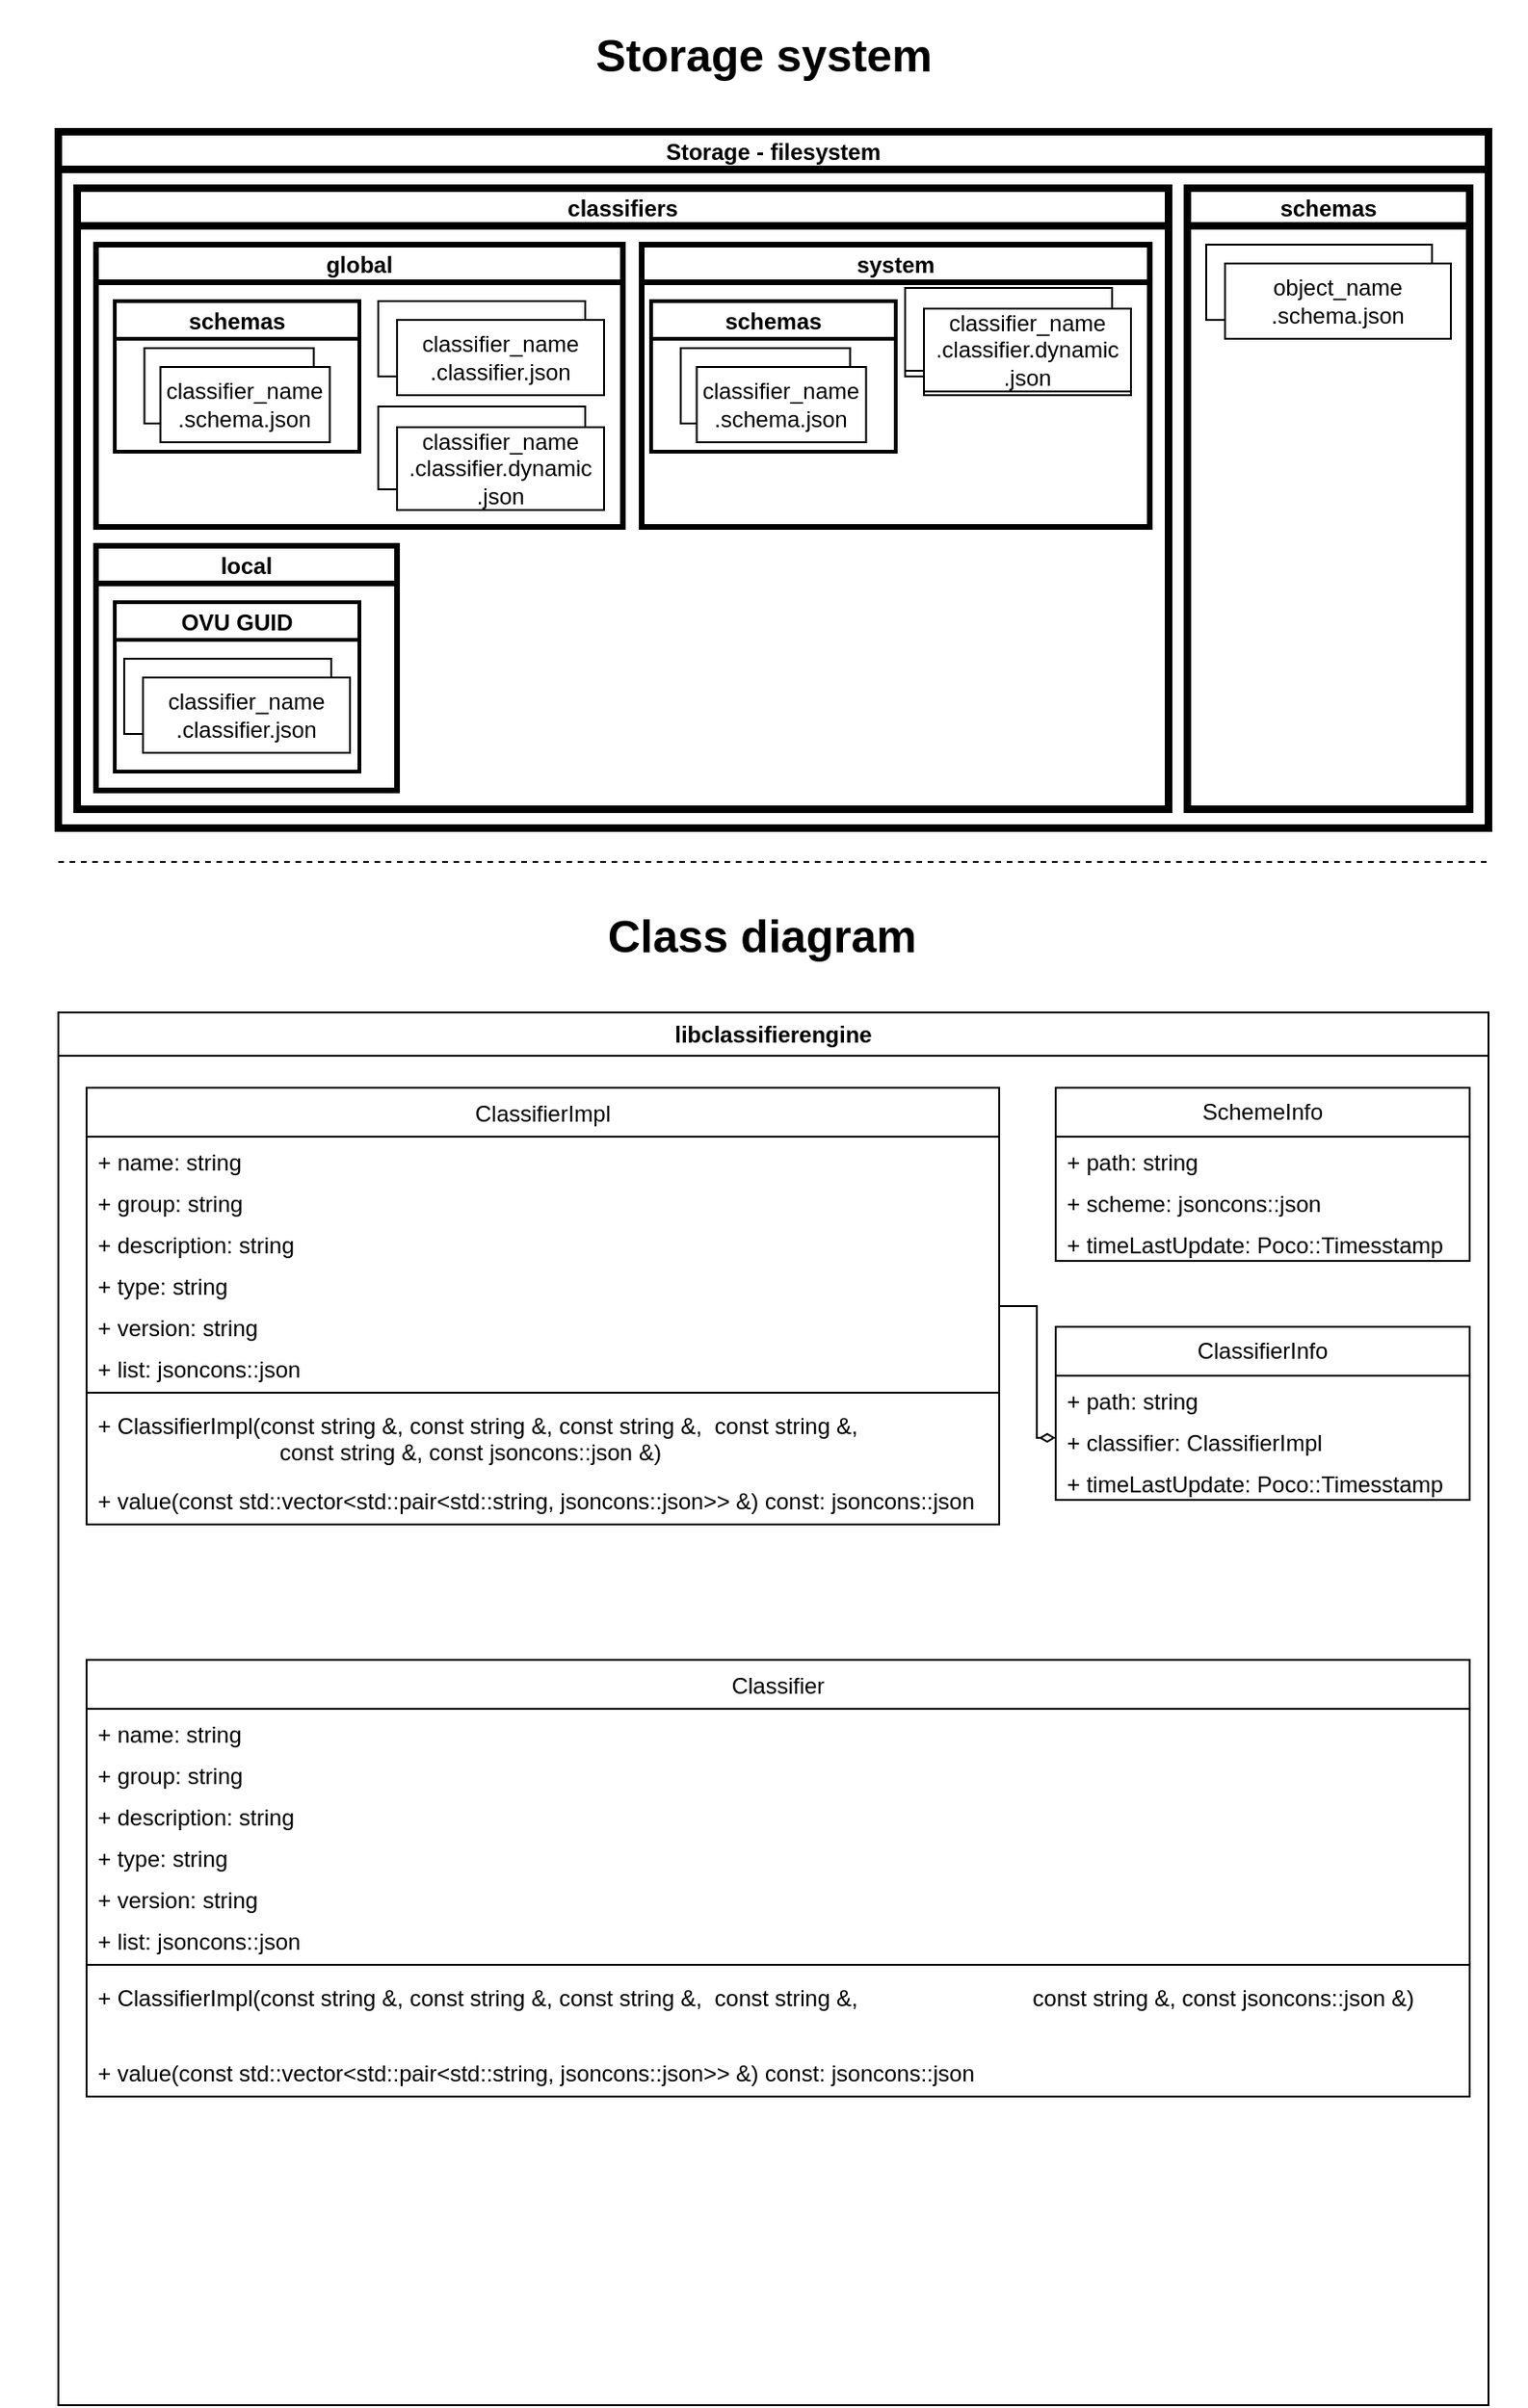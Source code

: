 <mxfile version="21.6.1" type="github">
  <diagram name="Страница 1" id="JitTd_IMZwC5bZD_vbZD">
    <mxGraphModel dx="1434" dy="747" grid="1" gridSize="10" guides="1" tooltips="1" connect="1" arrows="1" fold="1" page="1" pageScale="1" pageWidth="827" pageHeight="1169" math="0" shadow="0">
      <root>
        <mxCell id="0" />
        <mxCell id="1" parent="0" />
        <mxCell id="nBOdrs7TVnGfuyen_7ym-8" value="Storage - filesystem" style="swimlane;startSize=20;horizontal=1;containerType=tree;newEdgeStyle={&quot;edgeStyle&quot;:&quot;elbowEdgeStyle&quot;,&quot;startArrow&quot;:&quot;none&quot;,&quot;endArrow&quot;:&quot;none&quot;};strokeWidth=4;" vertex="1" parent="1">
          <mxGeometry x="40" y="92" width="760" height="370" as="geometry">
            <mxRectangle x="40" y="40" width="160" height="30" as="alternateBounds" />
          </mxGeometry>
        </mxCell>
        <mxCell id="nBOdrs7TVnGfuyen_7ym-16" value="classifiers" style="swimlane;startSize=20;horizontal=1;containerType=tree;newEdgeStyle={&quot;edgeStyle&quot;:&quot;elbowEdgeStyle&quot;,&quot;startArrow&quot;:&quot;none&quot;,&quot;endArrow&quot;:&quot;none&quot;};strokeWidth=4;" vertex="1" parent="nBOdrs7TVnGfuyen_7ym-8">
          <mxGeometry x="10" y="30" width="580" height="330" as="geometry">
            <mxRectangle x="40" y="40" width="160" height="30" as="alternateBounds" />
          </mxGeometry>
        </mxCell>
        <mxCell id="nBOdrs7TVnGfuyen_7ym-19" value="global" style="swimlane;startSize=20;horizontal=1;containerType=tree;newEdgeStyle={&quot;edgeStyle&quot;:&quot;elbowEdgeStyle&quot;,&quot;startArrow&quot;:&quot;none&quot;,&quot;endArrow&quot;:&quot;none&quot;};strokeWidth=3;" vertex="1" parent="nBOdrs7TVnGfuyen_7ym-16">
          <mxGeometry x="10" y="30" width="280" height="150" as="geometry">
            <mxRectangle x="40" y="40" width="160" height="30" as="alternateBounds" />
          </mxGeometry>
        </mxCell>
        <mxCell id="nBOdrs7TVnGfuyen_7ym-20" value="schemas" style="swimlane;startSize=20;horizontal=1;containerType=tree;newEdgeStyle={&quot;edgeStyle&quot;:&quot;elbowEdgeStyle&quot;,&quot;startArrow&quot;:&quot;none&quot;,&quot;endArrow&quot;:&quot;none&quot;};strokeWidth=2;" vertex="1" parent="nBOdrs7TVnGfuyen_7ym-19">
          <mxGeometry x="10" y="30" width="130" height="80" as="geometry">
            <mxRectangle x="10" y="30" width="160" height="30" as="alternateBounds" />
          </mxGeometry>
        </mxCell>
        <mxCell id="nBOdrs7TVnGfuyen_7ym-45" value="" style="group" vertex="1" connectable="0" parent="nBOdrs7TVnGfuyen_7ym-20">
          <mxGeometry x="15.75" y="25" width="98.5" height="50" as="geometry" />
        </mxCell>
        <mxCell id="nBOdrs7TVnGfuyen_7ym-46" value="" style="rounded=0;whiteSpace=wrap;html=1;" vertex="1" parent="nBOdrs7TVnGfuyen_7ym-45">
          <mxGeometry width="90" height="40" as="geometry" />
        </mxCell>
        <mxCell id="nBOdrs7TVnGfuyen_7ym-47" value="classifier_name&lt;br style=&quot;border-color: var(--border-color);&quot;&gt;.schema.json" style="rounded=0;whiteSpace=wrap;html=1;" vertex="1" parent="nBOdrs7TVnGfuyen_7ym-45">
          <mxGeometry x="8.5" y="10" width="90" height="40" as="geometry" />
        </mxCell>
        <mxCell id="nBOdrs7TVnGfuyen_7ym-38" value="" style="group" vertex="1" connectable="0" parent="nBOdrs7TVnGfuyen_7ym-19">
          <mxGeometry x="150" y="30" width="120" height="50" as="geometry" />
        </mxCell>
        <mxCell id="nBOdrs7TVnGfuyen_7ym-37" value="" style="rounded=0;whiteSpace=wrap;html=1;" vertex="1" parent="nBOdrs7TVnGfuyen_7ym-38">
          <mxGeometry width="110" height="40" as="geometry" />
        </mxCell>
        <mxCell id="nBOdrs7TVnGfuyen_7ym-31" value="classifier_name&lt;br&gt;.classifier.json" style="rounded=0;whiteSpace=wrap;html=1;" vertex="1" parent="nBOdrs7TVnGfuyen_7ym-38">
          <mxGeometry x="10" y="10" width="110" height="40" as="geometry" />
        </mxCell>
        <mxCell id="nBOdrs7TVnGfuyen_7ym-54" value="" style="group" vertex="1" connectable="0" parent="nBOdrs7TVnGfuyen_7ym-19">
          <mxGeometry x="150" y="90" width="120" height="55" as="geometry" />
        </mxCell>
        <mxCell id="nBOdrs7TVnGfuyen_7ym-57" value="" style="group" vertex="1" connectable="0" parent="nBOdrs7TVnGfuyen_7ym-54">
          <mxGeometry y="-4" width="120" height="55" as="geometry" />
        </mxCell>
        <mxCell id="nBOdrs7TVnGfuyen_7ym-55" value="" style="rounded=0;whiteSpace=wrap;html=1;" vertex="1" parent="nBOdrs7TVnGfuyen_7ym-57">
          <mxGeometry width="110" height="44" as="geometry" />
        </mxCell>
        <mxCell id="nBOdrs7TVnGfuyen_7ym-56" value="classifier_name&lt;br&gt;.classifier.dynamic&lt;br&gt;.json" style="rounded=0;whiteSpace=wrap;html=1;" vertex="1" parent="nBOdrs7TVnGfuyen_7ym-57">
          <mxGeometry x="10" y="11" width="110" height="44" as="geometry" />
        </mxCell>
        <mxCell id="nBOdrs7TVnGfuyen_7ym-24" value="system" style="swimlane;startSize=20;horizontal=1;containerType=tree;newEdgeStyle={&quot;edgeStyle&quot;:&quot;elbowEdgeStyle&quot;,&quot;startArrow&quot;:&quot;none&quot;,&quot;endArrow&quot;:&quot;none&quot;};strokeWidth=3;" vertex="1" parent="nBOdrs7TVnGfuyen_7ym-16">
          <mxGeometry x="300" y="30" width="270" height="150" as="geometry">
            <mxRectangle x="40" y="40" width="160" height="30" as="alternateBounds" />
          </mxGeometry>
        </mxCell>
        <mxCell id="nBOdrs7TVnGfuyen_7ym-29" value="schemas" style="swimlane;startSize=20;horizontal=1;containerType=tree;newEdgeStyle={&quot;edgeStyle&quot;:&quot;elbowEdgeStyle&quot;,&quot;startArrow&quot;:&quot;none&quot;,&quot;endArrow&quot;:&quot;none&quot;};strokeWidth=2;" vertex="1" parent="nBOdrs7TVnGfuyen_7ym-24">
          <mxGeometry x="5" y="30" width="130" height="80" as="geometry">
            <mxRectangle x="10" y="30" width="160" height="30" as="alternateBounds" />
          </mxGeometry>
        </mxCell>
        <mxCell id="nBOdrs7TVnGfuyen_7ym-43" value="" style="group" vertex="1" connectable="0" parent="nBOdrs7TVnGfuyen_7ym-29">
          <mxGeometry x="15.75" y="25" width="98.5" height="50" as="geometry" />
        </mxCell>
        <mxCell id="nBOdrs7TVnGfuyen_7ym-44" value="" style="group" vertex="1" connectable="0" parent="nBOdrs7TVnGfuyen_7ym-43">
          <mxGeometry width="98.5" height="50" as="geometry" />
        </mxCell>
        <mxCell id="nBOdrs7TVnGfuyen_7ym-25" value="" style="rounded=0;whiteSpace=wrap;html=1;" vertex="1" parent="nBOdrs7TVnGfuyen_7ym-44">
          <mxGeometry width="90" height="40" as="geometry" />
        </mxCell>
        <mxCell id="nBOdrs7TVnGfuyen_7ym-42" value="classifier_name&lt;br style=&quot;border-color: var(--border-color);&quot;&gt;.schema.json" style="rounded=0;whiteSpace=wrap;html=1;" vertex="1" parent="nBOdrs7TVnGfuyen_7ym-44">
          <mxGeometry x="8.5" y="10" width="90" height="40" as="geometry" />
        </mxCell>
        <mxCell id="nBOdrs7TVnGfuyen_7ym-39" value="" style="group" vertex="1" connectable="0" parent="nBOdrs7TVnGfuyen_7ym-24">
          <mxGeometry x="140" y="30" width="120" height="50" as="geometry" />
        </mxCell>
        <mxCell id="nBOdrs7TVnGfuyen_7ym-40" value="" style="rounded=0;whiteSpace=wrap;html=1;" vertex="1" parent="nBOdrs7TVnGfuyen_7ym-39">
          <mxGeometry width="110" height="40" as="geometry" />
        </mxCell>
        <mxCell id="nBOdrs7TVnGfuyen_7ym-41" value="classifier_name&lt;br&gt;.classifier.json" style="rounded=0;whiteSpace=wrap;html=1;" vertex="1" parent="nBOdrs7TVnGfuyen_7ym-39">
          <mxGeometry x="10" y="10" width="110" height="40" as="geometry" />
        </mxCell>
        <mxCell id="nBOdrs7TVnGfuyen_7ym-21" value="local" style="swimlane;startSize=20;horizontal=1;containerType=tree;newEdgeStyle={&quot;edgeStyle&quot;:&quot;elbowEdgeStyle&quot;,&quot;startArrow&quot;:&quot;none&quot;,&quot;endArrow&quot;:&quot;none&quot;};strokeWidth=3;" vertex="1" parent="nBOdrs7TVnGfuyen_7ym-16">
          <mxGeometry x="10" y="190" width="160" height="130" as="geometry">
            <mxRectangle x="40" y="40" width="160" height="30" as="alternateBounds" />
          </mxGeometry>
        </mxCell>
        <mxCell id="nBOdrs7TVnGfuyen_7ym-33" value="OVU GUID" style="swimlane;startSize=20;horizontal=1;containerType=tree;newEdgeStyle={&quot;edgeStyle&quot;:&quot;elbowEdgeStyle&quot;,&quot;startArrow&quot;:&quot;none&quot;,&quot;endArrow&quot;:&quot;none&quot;};strokeWidth=2;" vertex="1" parent="nBOdrs7TVnGfuyen_7ym-21">
          <mxGeometry x="10" y="30" width="130" height="90" as="geometry">
            <mxRectangle x="10" y="30" width="160" height="30" as="alternateBounds" />
          </mxGeometry>
        </mxCell>
        <mxCell id="nBOdrs7TVnGfuyen_7ym-48" value="" style="group" vertex="1" connectable="0" parent="nBOdrs7TVnGfuyen_7ym-33">
          <mxGeometry x="5" y="30" width="120" height="50" as="geometry" />
        </mxCell>
        <mxCell id="nBOdrs7TVnGfuyen_7ym-49" value="" style="rounded=0;whiteSpace=wrap;html=1;" vertex="1" parent="nBOdrs7TVnGfuyen_7ym-48">
          <mxGeometry width="110" height="40" as="geometry" />
        </mxCell>
        <mxCell id="nBOdrs7TVnGfuyen_7ym-50" value="classifier_name&lt;br&gt;.classifier.json" style="rounded=0;whiteSpace=wrap;html=1;" vertex="1" parent="nBOdrs7TVnGfuyen_7ym-48">
          <mxGeometry x="10" y="10" width="110" height="40" as="geometry" />
        </mxCell>
        <mxCell id="nBOdrs7TVnGfuyen_7ym-22" value="schemas" style="swimlane;startSize=20;horizontal=1;containerType=tree;newEdgeStyle={&quot;edgeStyle&quot;:&quot;elbowEdgeStyle&quot;,&quot;startArrow&quot;:&quot;none&quot;,&quot;endArrow&quot;:&quot;none&quot;};strokeWidth=4;" vertex="1" parent="nBOdrs7TVnGfuyen_7ym-8">
          <mxGeometry x="600" y="30" width="150" height="330" as="geometry">
            <mxRectangle x="40" y="40" width="160" height="30" as="alternateBounds" />
          </mxGeometry>
        </mxCell>
        <mxCell id="nBOdrs7TVnGfuyen_7ym-35" value="" style="rounded=0;whiteSpace=wrap;html=1;" vertex="1" parent="nBOdrs7TVnGfuyen_7ym-22">
          <mxGeometry x="10" y="30" width="120" height="40" as="geometry" />
        </mxCell>
        <mxCell id="nBOdrs7TVnGfuyen_7ym-36" value="object_name&lt;br&gt;.schema.json" style="rounded=0;whiteSpace=wrap;html=1;" vertex="1" parent="nBOdrs7TVnGfuyen_7ym-22">
          <mxGeometry x="20" y="40" width="120" height="40" as="geometry" />
        </mxCell>
        <mxCell id="nBOdrs7TVnGfuyen_7ym-51" value="" style="group" vertex="1" connectable="0" parent="1">
          <mxGeometry x="490" y="175" width="120" height="55" as="geometry" />
        </mxCell>
        <mxCell id="nBOdrs7TVnGfuyen_7ym-52" value="" style="rounded=0;whiteSpace=wrap;html=1;" vertex="1" parent="nBOdrs7TVnGfuyen_7ym-51">
          <mxGeometry width="110" height="44" as="geometry" />
        </mxCell>
        <mxCell id="nBOdrs7TVnGfuyen_7ym-53" value="classifier_name&lt;br&gt;.classifier.dynamic&lt;br&gt;.json" style="rounded=0;whiteSpace=wrap;html=1;" vertex="1" parent="nBOdrs7TVnGfuyen_7ym-51">
          <mxGeometry x="10" y="11" width="110" height="44" as="geometry" />
        </mxCell>
        <mxCell id="nBOdrs7TVnGfuyen_7ym-58" value="" style="endArrow=none;dashed=1;html=1;rounded=0;" edge="1" parent="1">
          <mxGeometry width="50" height="50" relative="1" as="geometry">
            <mxPoint x="40" y="480" as="sourcePoint" />
            <mxPoint x="800" y="480" as="targetPoint" />
          </mxGeometry>
        </mxCell>
        <mxCell id="nBOdrs7TVnGfuyen_7ym-59" value="&lt;h1&gt;Storage system&lt;/h1&gt;" style="text;html=1;strokeColor=none;fillColor=none;spacing=5;spacingTop=-20;whiteSpace=wrap;overflow=hidden;rounded=0;align=center;" vertex="1" parent="1">
          <mxGeometry x="10" y="32" width="810" height="40" as="geometry" />
        </mxCell>
        <mxCell id="nBOdrs7TVnGfuyen_7ym-60" value="&lt;h1&gt;Class diagram&lt;/h1&gt;" style="text;html=1;strokeColor=none;fillColor=none;spacing=5;spacingTop=-20;whiteSpace=wrap;overflow=hidden;rounded=0;align=center;" vertex="1" parent="1">
          <mxGeometry x="9" y="500" width="810" height="40" as="geometry" />
        </mxCell>
        <mxCell id="nBOdrs7TVnGfuyen_7ym-61" value="libclassifierengine" style="swimlane;whiteSpace=wrap;html=1;" vertex="1" parent="1">
          <mxGeometry x="40" y="560" width="760" height="740" as="geometry" />
        </mxCell>
        <mxCell id="nBOdrs7TVnGfuyen_7ym-82" value="" style="edgeStyle=orthogonalEdgeStyle;rounded=0;orthogonalLoop=1;jettySize=auto;html=1;entryX=0;entryY=0.5;entryDx=0;entryDy=0;endArrow=diamondThin;endFill=0;" edge="1" parent="nBOdrs7TVnGfuyen_7ym-61" source="nBOdrs7TVnGfuyen_7ym-67" target="nBOdrs7TVnGfuyen_7ym-64">
          <mxGeometry relative="1" as="geometry" />
        </mxCell>
        <mxCell id="nBOdrs7TVnGfuyen_7ym-67" value="&lt;span style=&quot;font-weight: normal;&quot;&gt;ClassifierImpl&lt;/span&gt;" style="swimlane;fontStyle=1;align=center;verticalAlign=top;childLayout=stackLayout;horizontal=1;startSize=26;horizontalStack=0;resizeParent=1;resizeParentMax=0;resizeLast=0;collapsible=1;marginBottom=0;whiteSpace=wrap;html=1;" vertex="1" parent="nBOdrs7TVnGfuyen_7ym-61">
          <mxGeometry x="15" y="40" width="485" height="232" as="geometry" />
        </mxCell>
        <mxCell id="nBOdrs7TVnGfuyen_7ym-68" value="+ name: string" style="text;strokeColor=none;fillColor=none;align=left;verticalAlign=top;spacingLeft=4;spacingRight=4;overflow=hidden;rotatable=0;points=[[0,0.5],[1,0.5]];portConstraint=eastwest;whiteSpace=wrap;html=1;" vertex="1" parent="nBOdrs7TVnGfuyen_7ym-67">
          <mxGeometry y="26" width="485" height="22" as="geometry" />
        </mxCell>
        <mxCell id="nBOdrs7TVnGfuyen_7ym-73" value="+ group: string" style="text;strokeColor=none;fillColor=none;align=left;verticalAlign=top;spacingLeft=4;spacingRight=4;overflow=hidden;rotatable=0;points=[[0,0.5],[1,0.5]];portConstraint=eastwest;whiteSpace=wrap;html=1;" vertex="1" parent="nBOdrs7TVnGfuyen_7ym-67">
          <mxGeometry y="48" width="485" height="22" as="geometry" />
        </mxCell>
        <mxCell id="nBOdrs7TVnGfuyen_7ym-72" value="+ description: string" style="text;strokeColor=none;fillColor=none;align=left;verticalAlign=top;spacingLeft=4;spacingRight=4;overflow=hidden;rotatable=0;points=[[0,0.5],[1,0.5]];portConstraint=eastwest;whiteSpace=wrap;html=1;" vertex="1" parent="nBOdrs7TVnGfuyen_7ym-67">
          <mxGeometry y="70" width="485" height="22" as="geometry" />
        </mxCell>
        <mxCell id="nBOdrs7TVnGfuyen_7ym-74" value="+ type: string" style="text;strokeColor=none;fillColor=none;align=left;verticalAlign=top;spacingLeft=4;spacingRight=4;overflow=hidden;rotatable=0;points=[[0,0.5],[1,0.5]];portConstraint=eastwest;whiteSpace=wrap;html=1;" vertex="1" parent="nBOdrs7TVnGfuyen_7ym-67">
          <mxGeometry y="92" width="485" height="22" as="geometry" />
        </mxCell>
        <mxCell id="nBOdrs7TVnGfuyen_7ym-75" value="+ version: string" style="text;strokeColor=none;fillColor=none;align=left;verticalAlign=top;spacingLeft=4;spacingRight=4;overflow=hidden;rotatable=0;points=[[0,0.5],[1,0.5]];portConstraint=eastwest;whiteSpace=wrap;html=1;" vertex="1" parent="nBOdrs7TVnGfuyen_7ym-67">
          <mxGeometry y="114" width="485" height="22" as="geometry" />
        </mxCell>
        <mxCell id="nBOdrs7TVnGfuyen_7ym-71" value="+ list: jsoncons::json" style="text;strokeColor=none;fillColor=none;align=left;verticalAlign=top;spacingLeft=4;spacingRight=4;overflow=hidden;rotatable=0;points=[[0,0.5],[1,0.5]];portConstraint=eastwest;whiteSpace=wrap;html=1;" vertex="1" parent="nBOdrs7TVnGfuyen_7ym-67">
          <mxGeometry y="136" width="485" height="22" as="geometry" />
        </mxCell>
        <mxCell id="nBOdrs7TVnGfuyen_7ym-69" value="" style="line;strokeWidth=1;fillColor=none;align=left;verticalAlign=middle;spacingTop=-1;spacingLeft=3;spacingRight=3;rotatable=0;labelPosition=right;points=[];portConstraint=eastwest;strokeColor=inherit;" vertex="1" parent="nBOdrs7TVnGfuyen_7ym-67">
          <mxGeometry y="158" width="485" height="8" as="geometry" />
        </mxCell>
        <mxCell id="nBOdrs7TVnGfuyen_7ym-77" value="+&amp;nbsp;ClassifierImpl(const string &amp;amp;, const string &amp;amp;, const string &amp;amp;,&lt;span style=&quot;background-color: initial;&quot;&gt;&amp;nbsp; const string &amp;amp;, &lt;span style=&quot;white-space: pre;&quot;&gt;&#x9;&lt;/span&gt;&lt;span style=&quot;white-space: pre;&quot;&gt;&#x9;&lt;/span&gt;&lt;span style=&quot;white-space: pre;&quot;&gt;&#x9;&lt;/span&gt;&amp;nbsp; &amp;nbsp; &amp;nbsp;const string &amp;amp;, const jsoncons::json &amp;amp;)&amp;nbsp;&lt;/span&gt;" style="text;strokeColor=none;fillColor=none;align=left;verticalAlign=top;spacingLeft=4;spacingRight=4;overflow=hidden;rotatable=0;points=[[0,0.5],[1,0.5]];portConstraint=eastwest;whiteSpace=wrap;html=1;" vertex="1" parent="nBOdrs7TVnGfuyen_7ym-67">
          <mxGeometry y="166" width="485" height="40" as="geometry" />
        </mxCell>
        <mxCell id="nBOdrs7TVnGfuyen_7ym-70" value="+&amp;nbsp;value(const std::vector&amp;lt;std::pair&amp;lt;std::string, jsoncons::json&amp;gt;&amp;gt; &amp;amp;) const: jsoncons::json" style="text;strokeColor=none;fillColor=none;align=left;verticalAlign=top;spacingLeft=4;spacingRight=4;overflow=hidden;rotatable=0;points=[[0,0.5],[1,0.5]];portConstraint=eastwest;whiteSpace=wrap;html=1;" vertex="1" parent="nBOdrs7TVnGfuyen_7ym-67">
          <mxGeometry y="206" width="485" height="26" as="geometry" />
        </mxCell>
        <mxCell id="nBOdrs7TVnGfuyen_7ym-62" value="ClassifierInfo" style="swimlane;fontStyle=0;childLayout=stackLayout;horizontal=1;startSize=26;fillColor=none;horizontalStack=0;resizeParent=1;resizeParentMax=0;resizeLast=0;collapsible=1;marginBottom=0;whiteSpace=wrap;html=1;" vertex="1" parent="nBOdrs7TVnGfuyen_7ym-61">
          <mxGeometry x="530" y="167" width="220" height="92" as="geometry" />
        </mxCell>
        <mxCell id="nBOdrs7TVnGfuyen_7ym-63" value="+ path: string" style="text;strokeColor=none;fillColor=none;align=left;verticalAlign=top;spacingLeft=4;spacingRight=4;overflow=hidden;rotatable=0;points=[[0,0.5],[1,0.5]];portConstraint=eastwest;whiteSpace=wrap;html=1;" vertex="1" parent="nBOdrs7TVnGfuyen_7ym-62">
          <mxGeometry y="26" width="220" height="22" as="geometry" />
        </mxCell>
        <mxCell id="nBOdrs7TVnGfuyen_7ym-64" value="+ classifier:&amp;nbsp;ClassifierImpl" style="text;strokeColor=none;fillColor=none;align=left;verticalAlign=top;spacingLeft=4;spacingRight=4;overflow=hidden;rotatable=0;points=[[0,0.5],[1,0.5]];portConstraint=eastwest;whiteSpace=wrap;html=1;" vertex="1" parent="nBOdrs7TVnGfuyen_7ym-62">
          <mxGeometry y="48" width="220" height="22" as="geometry" />
        </mxCell>
        <mxCell id="nBOdrs7TVnGfuyen_7ym-65" value="+ timeLastUpdate: Poco::Timesstamp" style="text;strokeColor=none;fillColor=none;align=left;verticalAlign=top;spacingLeft=4;spacingRight=4;overflow=hidden;rotatable=0;points=[[0,0.5],[1,0.5]];portConstraint=eastwest;whiteSpace=wrap;html=1;" vertex="1" parent="nBOdrs7TVnGfuyen_7ym-62">
          <mxGeometry y="70" width="220" height="22" as="geometry" />
        </mxCell>
        <mxCell id="nBOdrs7TVnGfuyen_7ym-78" value="SchemeInfo" style="swimlane;fontStyle=0;childLayout=stackLayout;horizontal=1;startSize=26;fillColor=none;horizontalStack=0;resizeParent=1;resizeParentMax=0;resizeLast=0;collapsible=1;marginBottom=0;whiteSpace=wrap;html=1;" vertex="1" parent="nBOdrs7TVnGfuyen_7ym-61">
          <mxGeometry x="530" y="40" width="220" height="92" as="geometry" />
        </mxCell>
        <mxCell id="nBOdrs7TVnGfuyen_7ym-79" value="+ path: string" style="text;strokeColor=none;fillColor=none;align=left;verticalAlign=top;spacingLeft=4;spacingRight=4;overflow=hidden;rotatable=0;points=[[0,0.5],[1,0.5]];portConstraint=eastwest;whiteSpace=wrap;html=1;" vertex="1" parent="nBOdrs7TVnGfuyen_7ym-78">
          <mxGeometry y="26" width="220" height="22" as="geometry" />
        </mxCell>
        <mxCell id="nBOdrs7TVnGfuyen_7ym-80" value="+ scheme: jsoncons::json" style="text;strokeColor=none;fillColor=none;align=left;verticalAlign=top;spacingLeft=4;spacingRight=4;overflow=hidden;rotatable=0;points=[[0,0.5],[1,0.5]];portConstraint=eastwest;whiteSpace=wrap;html=1;" vertex="1" parent="nBOdrs7TVnGfuyen_7ym-78">
          <mxGeometry y="48" width="220" height="22" as="geometry" />
        </mxCell>
        <mxCell id="nBOdrs7TVnGfuyen_7ym-81" value="+ timeLastUpdate: Poco::Timesstamp" style="text;strokeColor=none;fillColor=none;align=left;verticalAlign=top;spacingLeft=4;spacingRight=4;overflow=hidden;rotatable=0;points=[[0,0.5],[1,0.5]];portConstraint=eastwest;whiteSpace=wrap;html=1;" vertex="1" parent="nBOdrs7TVnGfuyen_7ym-78">
          <mxGeometry y="70" width="220" height="22" as="geometry" />
        </mxCell>
        <mxCell id="nBOdrs7TVnGfuyen_7ym-83" value="&lt;span style=&quot;font-weight: normal;&quot;&gt;Classifier&lt;/span&gt;" style="swimlane;fontStyle=1;align=center;verticalAlign=top;childLayout=stackLayout;horizontal=1;startSize=26;horizontalStack=0;resizeParent=1;resizeParentMax=0;resizeLast=0;collapsible=1;marginBottom=0;whiteSpace=wrap;html=1;" vertex="1" parent="nBOdrs7TVnGfuyen_7ym-61">
          <mxGeometry x="15" y="344" width="735" height="232" as="geometry" />
        </mxCell>
        <mxCell id="nBOdrs7TVnGfuyen_7ym-84" value="+ name: string" style="text;strokeColor=none;fillColor=none;align=left;verticalAlign=top;spacingLeft=4;spacingRight=4;overflow=hidden;rotatable=0;points=[[0,0.5],[1,0.5]];portConstraint=eastwest;whiteSpace=wrap;html=1;" vertex="1" parent="nBOdrs7TVnGfuyen_7ym-83">
          <mxGeometry y="26" width="735" height="22" as="geometry" />
        </mxCell>
        <mxCell id="nBOdrs7TVnGfuyen_7ym-85" value="+ group: string" style="text;strokeColor=none;fillColor=none;align=left;verticalAlign=top;spacingLeft=4;spacingRight=4;overflow=hidden;rotatable=0;points=[[0,0.5],[1,0.5]];portConstraint=eastwest;whiteSpace=wrap;html=1;" vertex="1" parent="nBOdrs7TVnGfuyen_7ym-83">
          <mxGeometry y="48" width="735" height="22" as="geometry" />
        </mxCell>
        <mxCell id="nBOdrs7TVnGfuyen_7ym-86" value="+ description: string" style="text;strokeColor=none;fillColor=none;align=left;verticalAlign=top;spacingLeft=4;spacingRight=4;overflow=hidden;rotatable=0;points=[[0,0.5],[1,0.5]];portConstraint=eastwest;whiteSpace=wrap;html=1;" vertex="1" parent="nBOdrs7TVnGfuyen_7ym-83">
          <mxGeometry y="70" width="735" height="22" as="geometry" />
        </mxCell>
        <mxCell id="nBOdrs7TVnGfuyen_7ym-87" value="+ type: string" style="text;strokeColor=none;fillColor=none;align=left;verticalAlign=top;spacingLeft=4;spacingRight=4;overflow=hidden;rotatable=0;points=[[0,0.5],[1,0.5]];portConstraint=eastwest;whiteSpace=wrap;html=1;" vertex="1" parent="nBOdrs7TVnGfuyen_7ym-83">
          <mxGeometry y="92" width="735" height="22" as="geometry" />
        </mxCell>
        <mxCell id="nBOdrs7TVnGfuyen_7ym-88" value="+ version: string" style="text;strokeColor=none;fillColor=none;align=left;verticalAlign=top;spacingLeft=4;spacingRight=4;overflow=hidden;rotatable=0;points=[[0,0.5],[1,0.5]];portConstraint=eastwest;whiteSpace=wrap;html=1;" vertex="1" parent="nBOdrs7TVnGfuyen_7ym-83">
          <mxGeometry y="114" width="735" height="22" as="geometry" />
        </mxCell>
        <mxCell id="nBOdrs7TVnGfuyen_7ym-89" value="+ list: jsoncons::json" style="text;strokeColor=none;fillColor=none;align=left;verticalAlign=top;spacingLeft=4;spacingRight=4;overflow=hidden;rotatable=0;points=[[0,0.5],[1,0.5]];portConstraint=eastwest;whiteSpace=wrap;html=1;" vertex="1" parent="nBOdrs7TVnGfuyen_7ym-83">
          <mxGeometry y="136" width="735" height="22" as="geometry" />
        </mxCell>
        <mxCell id="nBOdrs7TVnGfuyen_7ym-90" value="" style="line;strokeWidth=1;fillColor=none;align=left;verticalAlign=middle;spacingTop=-1;spacingLeft=3;spacingRight=3;rotatable=0;labelPosition=right;points=[];portConstraint=eastwest;strokeColor=inherit;" vertex="1" parent="nBOdrs7TVnGfuyen_7ym-83">
          <mxGeometry y="158" width="735" height="8" as="geometry" />
        </mxCell>
        <mxCell id="nBOdrs7TVnGfuyen_7ym-91" value="+&amp;nbsp;ClassifierImpl(const string &amp;amp;, const string &amp;amp;, const string &amp;amp;,&lt;span style=&quot;background-color: initial;&quot;&gt;&amp;nbsp; const string &amp;amp;, &lt;span style=&quot;white-space: pre;&quot;&gt;&#x9;&lt;/span&gt;&lt;span style=&quot;white-space: pre;&quot;&gt;&#x9;&lt;/span&gt;&lt;span style=&quot;white-space: pre;&quot;&gt;&#x9;&lt;/span&gt;&amp;nbsp; &amp;nbsp; &amp;nbsp;const string &amp;amp;, const jsoncons::json &amp;amp;)&amp;nbsp;&lt;/span&gt;" style="text;strokeColor=none;fillColor=none;align=left;verticalAlign=top;spacingLeft=4;spacingRight=4;overflow=hidden;rotatable=0;points=[[0,0.5],[1,0.5]];portConstraint=eastwest;whiteSpace=wrap;html=1;" vertex="1" parent="nBOdrs7TVnGfuyen_7ym-83">
          <mxGeometry y="166" width="735" height="40" as="geometry" />
        </mxCell>
        <mxCell id="nBOdrs7TVnGfuyen_7ym-92" value="+&amp;nbsp;value(const std::vector&amp;lt;std::pair&amp;lt;std::string, jsoncons::json&amp;gt;&amp;gt; &amp;amp;) const: jsoncons::json" style="text;strokeColor=none;fillColor=none;align=left;verticalAlign=top;spacingLeft=4;spacingRight=4;overflow=hidden;rotatable=0;points=[[0,0.5],[1,0.5]];portConstraint=eastwest;whiteSpace=wrap;html=1;" vertex="1" parent="nBOdrs7TVnGfuyen_7ym-83">
          <mxGeometry y="206" width="735" height="26" as="geometry" />
        </mxCell>
      </root>
    </mxGraphModel>
  </diagram>
</mxfile>
